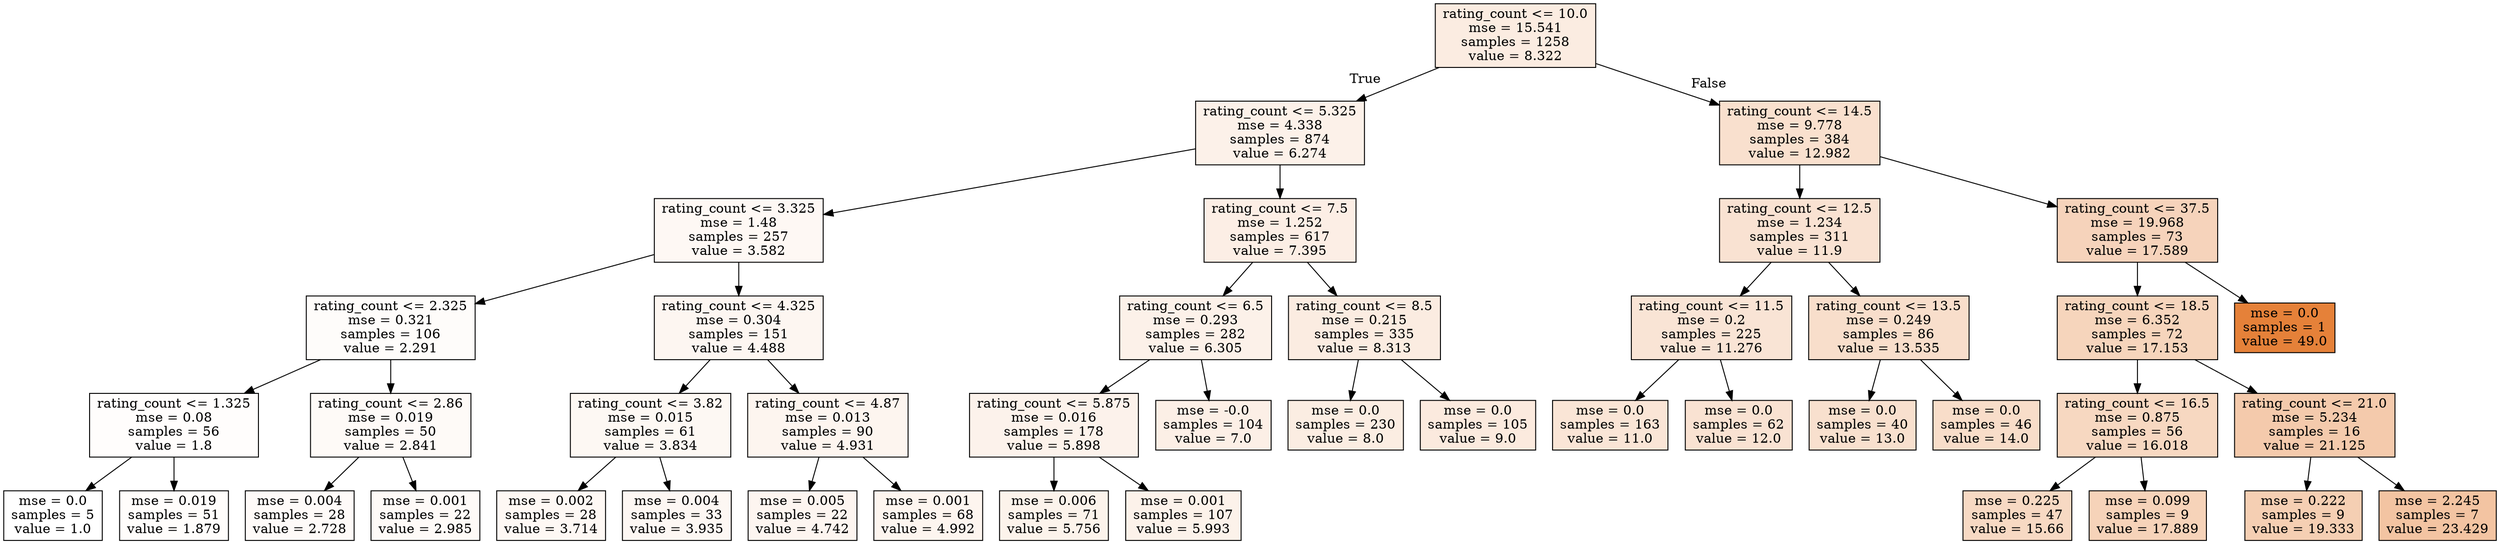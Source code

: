digraph Tree {
node [shape=box, style="filled", color="black"] ;
0 [label="rating_count <= 10.0\nmse = 15.541\nsamples = 1258\nvalue = 8.322", fillcolor="#fbece1"] ;
1 [label="rating_count <= 5.325\nmse = 4.338\nsamples = 874\nvalue = 6.274", fillcolor="#fcf1e9"] ;
0 -> 1 [labeldistance=2.5, labelangle=45, headlabel="True"] ;
2 [label="rating_count <= 3.325\nmse = 1.48\nsamples = 257\nvalue = 3.582", fillcolor="#fef8f4"] ;
1 -> 2 ;
3 [label="rating_count <= 2.325\nmse = 0.321\nsamples = 106\nvalue = 2.291", fillcolor="#fefcfa"] ;
2 -> 3 ;
4 [label="rating_count <= 1.325\nmse = 0.08\nsamples = 56\nvalue = 1.8", fillcolor="#fffdfc"] ;
3 -> 4 ;
5 [label="mse = 0.0\nsamples = 5\nvalue = 1.0", fillcolor="#ffffff"] ;
4 -> 5 ;
6 [label="mse = 0.019\nsamples = 51\nvalue = 1.879", fillcolor="#fffdfb"] ;
4 -> 6 ;
7 [label="rating_count <= 2.86\nmse = 0.019\nsamples = 50\nvalue = 2.841", fillcolor="#fefaf7"] ;
3 -> 7 ;
8 [label="mse = 0.004\nsamples = 28\nvalue = 2.728", fillcolor="#fefaf8"] ;
7 -> 8 ;
9 [label="mse = 0.001\nsamples = 22\nvalue = 2.985", fillcolor="#fefaf7"] ;
7 -> 9 ;
10 [label="rating_count <= 4.325\nmse = 0.304\nsamples = 151\nvalue = 4.488", fillcolor="#fdf6f1"] ;
2 -> 10 ;
11 [label="rating_count <= 3.82\nmse = 0.015\nsamples = 61\nvalue = 3.834", fillcolor="#fdf8f3"] ;
10 -> 11 ;
12 [label="mse = 0.002\nsamples = 28\nvalue = 3.714", fillcolor="#fef8f4"] ;
11 -> 12 ;
13 [label="mse = 0.004\nsamples = 33\nvalue = 3.935", fillcolor="#fdf7f3"] ;
11 -> 13 ;
14 [label="rating_count <= 4.87\nmse = 0.013\nsamples = 90\nvalue = 4.931", fillcolor="#fdf5ef"] ;
10 -> 14 ;
15 [label="mse = 0.005\nsamples = 22\nvalue = 4.742", fillcolor="#fdf5f0"] ;
14 -> 15 ;
16 [label="mse = 0.001\nsamples = 68\nvalue = 4.992", fillcolor="#fdf5ef"] ;
14 -> 16 ;
17 [label="rating_count <= 7.5\nmse = 1.252\nsamples = 617\nvalue = 7.395", fillcolor="#fceee5"] ;
1 -> 17 ;
18 [label="rating_count <= 6.5\nmse = 0.293\nsamples = 282\nvalue = 6.305", fillcolor="#fcf1e9"] ;
17 -> 18 ;
19 [label="rating_count <= 5.875\nmse = 0.016\nsamples = 178\nvalue = 5.898", fillcolor="#fcf2eb"] ;
18 -> 19 ;
20 [label="mse = 0.006\nsamples = 71\nvalue = 5.756", fillcolor="#fcf3eb"] ;
19 -> 20 ;
21 [label="mse = 0.001\nsamples = 107\nvalue = 5.993", fillcolor="#fcf2ea"] ;
19 -> 21 ;
22 [label="mse = -0.0\nsamples = 104\nvalue = 7.0", fillcolor="#fcefe6"] ;
18 -> 22 ;
23 [label="rating_count <= 8.5\nmse = 0.215\nsamples = 335\nvalue = 8.313", fillcolor="#fbece1"] ;
17 -> 23 ;
24 [label="mse = 0.0\nsamples = 230\nvalue = 8.0", fillcolor="#fbede2"] ;
23 -> 24 ;
25 [label="mse = 0.0\nsamples = 105\nvalue = 9.0", fillcolor="#fbeade"] ;
23 -> 25 ;
26 [label="rating_count <= 14.5\nmse = 9.778\nsamples = 384\nvalue = 12.982", fillcolor="#f9e0ce"] ;
0 -> 26 [labeldistance=2.5, labelangle=-45, headlabel="False"] ;
27 [label="rating_count <= 12.5\nmse = 1.234\nsamples = 311\nvalue = 11.9", fillcolor="#f9e2d2"] ;
26 -> 27 ;
28 [label="rating_count <= 11.5\nmse = 0.2\nsamples = 225\nvalue = 11.276", fillcolor="#f9e4d5"] ;
27 -> 28 ;
29 [label="mse = 0.0\nsamples = 163\nvalue = 11.0", fillcolor="#fae5d6"] ;
28 -> 29 ;
30 [label="mse = 0.0\nsamples = 62\nvalue = 12.0", fillcolor="#f9e2d2"] ;
28 -> 30 ;
31 [label="rating_count <= 13.5\nmse = 0.249\nsamples = 86\nvalue = 13.535", fillcolor="#f8decb"] ;
27 -> 31 ;
32 [label="mse = 0.0\nsamples = 40\nvalue = 13.0", fillcolor="#f8e0ce"] ;
31 -> 32 ;
33 [label="mse = 0.0\nsamples = 46\nvalue = 14.0", fillcolor="#f8ddc9"] ;
31 -> 33 ;
34 [label="rating_count <= 37.5\nmse = 19.968\nsamples = 73\nvalue = 17.589", fillcolor="#f6d3bb"] ;
26 -> 34 ;
35 [label="rating_count <= 18.5\nmse = 6.352\nsamples = 72\nvalue = 17.153", fillcolor="#f6d5bc"] ;
34 -> 35 ;
36 [label="rating_count <= 16.5\nmse = 0.875\nsamples = 56\nvalue = 16.018", fillcolor="#f7d8c1"] ;
35 -> 36 ;
37 [label="mse = 0.225\nsamples = 47\nvalue = 15.66", fillcolor="#f7d9c3"] ;
36 -> 37 ;
38 [label="mse = 0.099\nsamples = 9\nvalue = 17.889", fillcolor="#f6d3b9"] ;
36 -> 38 ;
39 [label="rating_count <= 21.0\nmse = 5.234\nsamples = 16\nvalue = 21.125", fillcolor="#f4caac"] ;
35 -> 39 ;
40 [label="mse = 0.222\nsamples = 9\nvalue = 19.333", fillcolor="#f5cfb3"] ;
39 -> 40 ;
41 [label="mse = 2.245\nsamples = 7\nvalue = 23.429", fillcolor="#f3c4a2"] ;
39 -> 41 ;
42 [label="mse = 0.0\nsamples = 1\nvalue = 49.0", fillcolor="#e58139"] ;
34 -> 42 ;
}